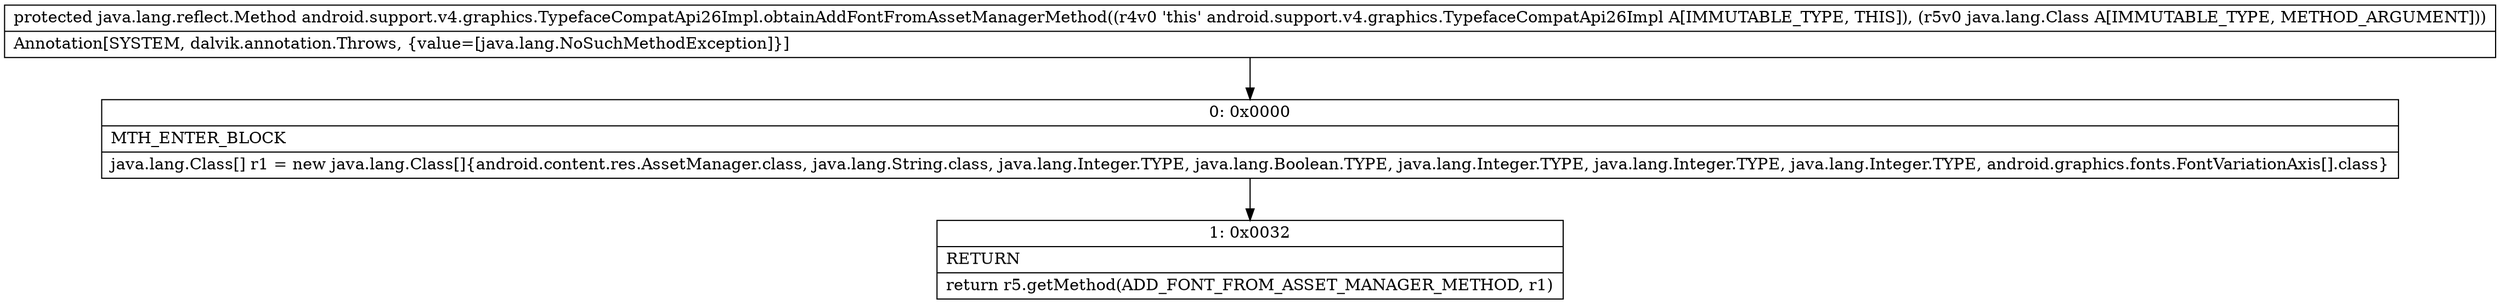 digraph "CFG forandroid.support.v4.graphics.TypefaceCompatApi26Impl.obtainAddFontFromAssetManagerMethod(Ljava\/lang\/Class;)Ljava\/lang\/reflect\/Method;" {
Node_0 [shape=record,label="{0\:\ 0x0000|MTH_ENTER_BLOCK\l|java.lang.Class[] r1 = new java.lang.Class[]\{android.content.res.AssetManager.class, java.lang.String.class, java.lang.Integer.TYPE, java.lang.Boolean.TYPE, java.lang.Integer.TYPE, java.lang.Integer.TYPE, java.lang.Integer.TYPE, android.graphics.fonts.FontVariationAxis[].class\}\l}"];
Node_1 [shape=record,label="{1\:\ 0x0032|RETURN\l|return r5.getMethod(ADD_FONT_FROM_ASSET_MANAGER_METHOD, r1)\l}"];
MethodNode[shape=record,label="{protected java.lang.reflect.Method android.support.v4.graphics.TypefaceCompatApi26Impl.obtainAddFontFromAssetManagerMethod((r4v0 'this' android.support.v4.graphics.TypefaceCompatApi26Impl A[IMMUTABLE_TYPE, THIS]), (r5v0 java.lang.Class A[IMMUTABLE_TYPE, METHOD_ARGUMENT]))  | Annotation[SYSTEM, dalvik.annotation.Throws, \{value=[java.lang.NoSuchMethodException]\}]\l}"];
MethodNode -> Node_0;
Node_0 -> Node_1;
}

